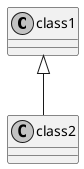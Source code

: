 {
  "sha1": "gwo2bcvx0wjhrew79l5e8ba1ggdm5k0",
  "insertion": {
    "when": "2024-06-01T09:03:08.462Z",
    "user": "plantuml@gmail.com"
  }
}
@startuml
skinparam monochrome true
class1 <|-- class2

@enduml
